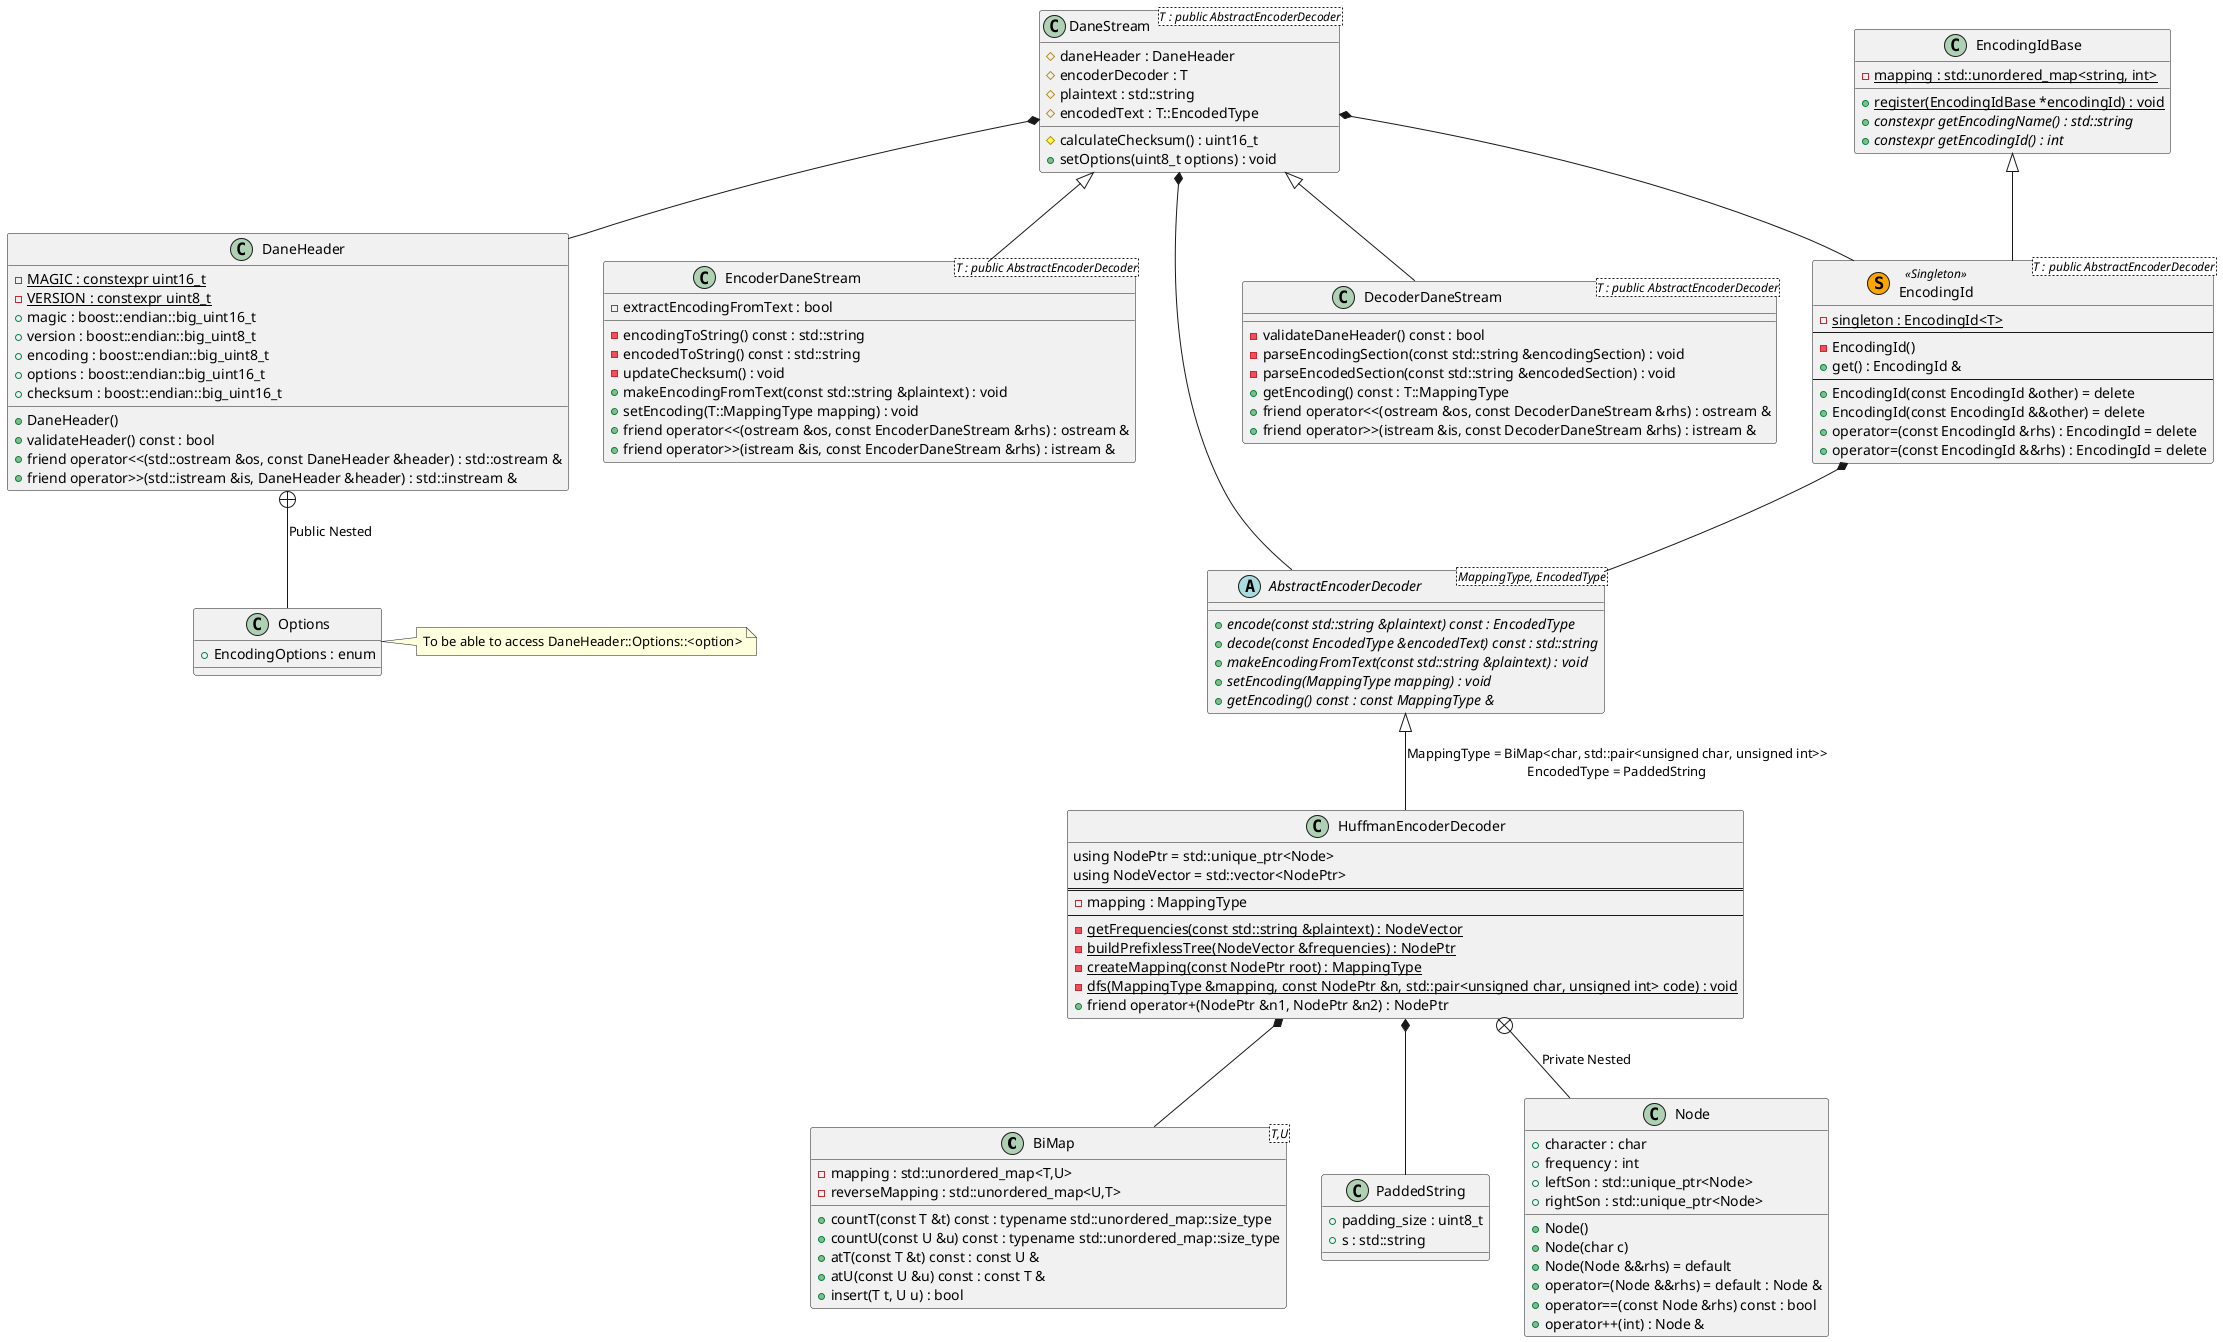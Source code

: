 @startuml dane
class BiMap<T,U> {
	- {field}	mapping : std::unordered_map<T,U>
	- {field}	reverseMapping : std::unordered_map<U,T>
	+ {method}	countT(const T &t) const : typename std::unordered_map::size_type
	+ {method}	countU(const U &u) const : typename std::unordered_map::size_type
	+ {method}	atT(const T &t) const : const U &
	+ {method}	atU(const U &u) const : const T &
	+ {method}	insert(T t, U u) : bool
}

class PaddedString {
	+ {field}	padding_size : uint8_t
	+ {field}	s : std::string
}

abstract class AbstractEncoderDecoder<MappingType, EncodedType> {
	+ {method}	{abstract} encode(const std::string &plaintext) const : EncodedType
	+ {method}	{abstract} decode(const EncodedType &encodedText) const : std::string
	+ {method}	{abstract} makeEncodingFromText(const std::string &plaintext) : void
	+ {method}	{abstract} setEncoding(MappingType mapping) : void
	+ {method}	{abstract} getEncoding() const : const MappingType &
}

AbstractEncoderDecoder <|-- HuffmanEncoderDecoder : \
MappingType = BiMap<char, std::pair<unsigned char, unsigned int>>\n\
EncodedType = PaddedString
HuffmanEncoderDecoder *-- BiMap
HuffmanEncoderDecoder *-- PaddedString
HuffmanEncoderDecoder +-- Node : "Private Nested"
class HuffmanEncoderDecoder {
	using NodePtr = std::unique_ptr<Node>
	using NodeVector = std::vector<NodePtr>
	==
	- {field}	mapping : MappingType
	--
	- {method}	{static} getFrequencies(const std::string &plaintext) : NodeVector
	- {method}	{static} buildPrefixlessTree(NodeVector &frequencies) : NodePtr
	- {method}	{static} createMapping(const NodePtr root) : MappingType
	- {method}	{static} dfs(MappingType &mapping, const NodePtr &n, \
std::pair<unsigned char, unsigned int> code) : void
	+ {method}	friend operator+(NodePtr &n1, NodePtr &n2) : NodePtr
}

class Node {
	+ {field}	character : char
	+ {field}	frequency : int
	+ {field}	leftSon : std::unique_ptr<Node>
	+ {field}	rightSon : std::unique_ptr<Node>
	+ {method}	Node()
	+ {method}	Node(char c)
	+ {method}	Node(Node &&rhs) = default
	+ {method}	operator=(Node &&rhs) = default : Node &
	+ {method}	operator==(const Node &rhs) const : bool
	+ {method}	operator++(int) : Node &
}

DaneStream *-- DaneHeader
class DaneHeader {
	- {field}	{static} MAGIC : constexpr uint16_t
	- {field}	{static} VERSION : constexpr uint8_t
	+ {field}	magic : boost::endian::big_uint16_t
	+ {field}	version : boost::endian::big_uint8_t
	+ {field}	encoding : boost::endian::big_uint8_t
	+ {field}	options : boost::endian::big_uint16_t
	+ {field}	checksum : boost::endian::big_uint16_t
	+ {method}	DaneHeader()
	+ {method}	validateHeader() const : bool
	+ {method}	friend operator<<(std::ostream &os, const DaneHeader &header) : std::ostream &
	+ {method}	friend operator>>(std::istream &is, DaneHeader &header) : std::instream &
}

DaneHeader +-- Options : Public Nested
note right of Options : To be able to access DaneHeader::Options::<option>
class Options {
	+ {field}	EncodingOptions : enum
}

DaneStream *-- AbstractEncoderDecoder
DaneStream *-- EncodingId
class DaneStream<T : public AbstractEncoderDecoder> {
	# {field}	daneHeader : DaneHeader
	# {field}	encoderDecoder : T
	# {field}	plaintext : std::string
	# {field}	encodedText : T::EncodedType
	# {method}	calculateChecksum() : uint16_t
	+ {method}	setOptions(uint8_t options) : void
}

DaneStream <|-- EncoderDaneStream
class EncoderDaneStream<T : public AbstractEncoderDecoder> {
	- {field}	extractEncodingFromText : bool
	- {method}	encodingToString() const : std::string
	- {method}	encodedToString() const : std::string
	- {method}	updateChecksum() : void
	+ {method}	makeEncodingFromText(const std::string &plaintext) : void
	+ {method}	setEncoding(T::MappingType mapping) : void
	+ {method}	friend operator<<(ostream &os, const EncoderDaneStream &rhs) : ostream &
	+ {method}	friend operator>>(istream &is, const EncoderDaneStream &rhs) : istream &
}

DaneStream <|-- DecoderDaneStream
class DecoderDaneStream<T : public AbstractEncoderDecoder> {
	- {method}	validateDaneHeader() const : bool
	- {method}	parseEncodingSection(const std::string &encodingSection) : void
	- {method}	parseEncodedSection(const std::string &encodedSection) : void
	+ {method}	getEncoding() const : T::MappingType
	+ {method}	friend operator<<(ostream &os, const DecoderDaneStream &rhs) : ostream &
	+ {method}	friend operator>>(istream &is, const DecoderDaneStream &rhs) : istream &
}

class EncodingIdBase {
	- {field}	{static} mapping : std::unordered_map<string, int>
	+ {method}	{static} register(EncodingIdBase *encodingId) : void
	+ {method}	{abstract} constexpr getEncodingName() : std::string
	+ {method}	{abstract} constexpr getEncodingId() : int
}

EncodingIdBase <|-- EncodingId
EncodingId *-- AbstractEncoderDecoder
class EncodingId<T : public AbstractEncoderDecoder> << (S,Orange) Singleton >> {
	- {field}	{static} singleton : EncodingId<T>
	--
	- {method}	EncodingId()
	+ {method}	get() : EncodingId &
	--
	+ {method}	EncodingId(const EncodingId &other) = delete
	+ {method}	EncodingId(const EncodingId &&other) = delete
	+ {method}	operator=(const EncodingId &rhs) : EncodingId = delete
	+ {method}	operator=(const EncodingId &&rhs) : EncodingId = delete
}

@enduml
